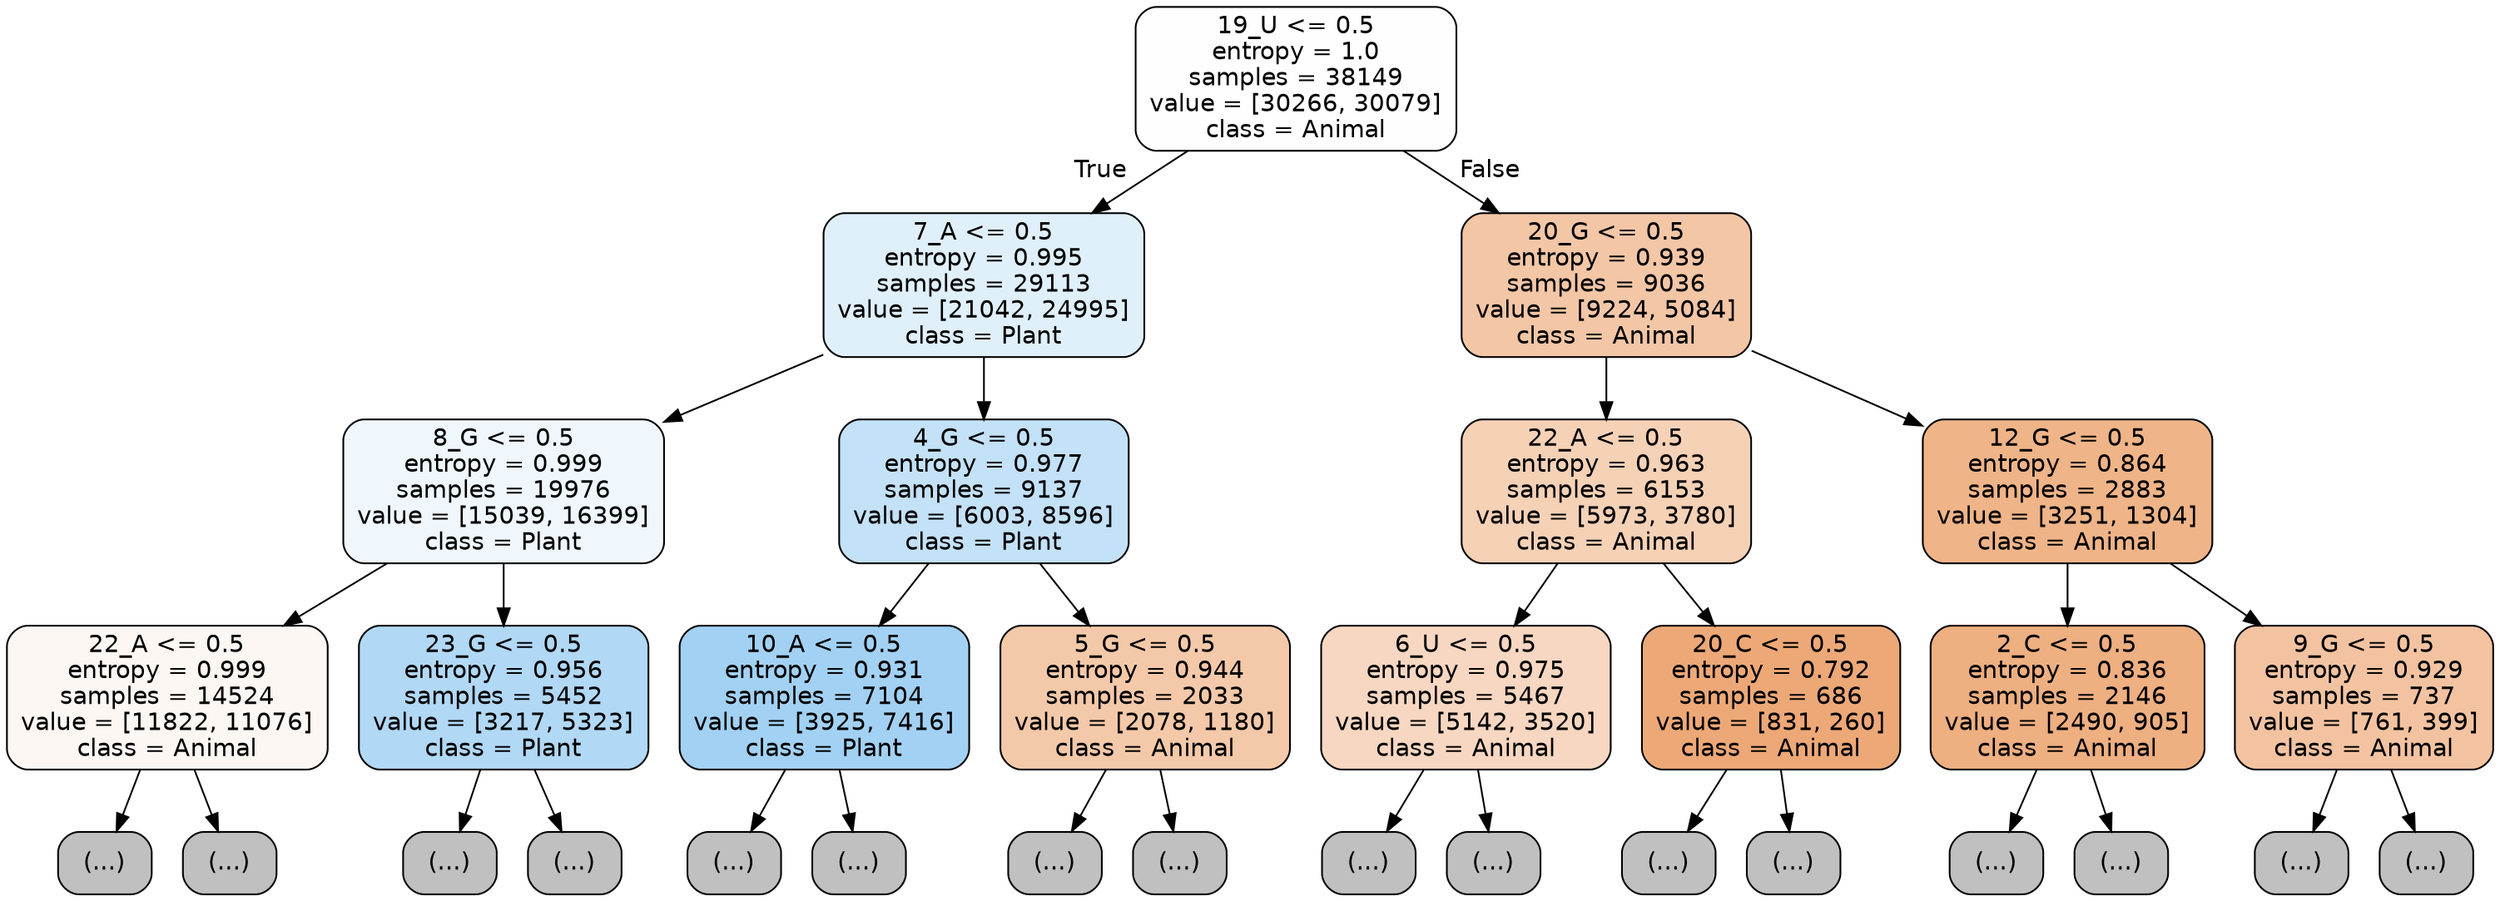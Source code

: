 digraph Tree {
node [shape=box, style="filled, rounded", color="black", fontname="helvetica"] ;
edge [fontname="helvetica"] ;
0 [label="19_U <= 0.5\nentropy = 1.0\nsamples = 38149\nvalue = [30266, 30079]\nclass = Animal", fillcolor="#fffefe"] ;
1 [label="7_A <= 0.5\nentropy = 0.995\nsamples = 29113\nvalue = [21042, 24995]\nclass = Plant", fillcolor="#e0f0fb"] ;
0 -> 1 [labeldistance=2.5, labelangle=45, headlabel="True"] ;
2 [label="8_G <= 0.5\nentropy = 0.999\nsamples = 19976\nvalue = [15039, 16399]\nclass = Plant", fillcolor="#eff7fd"] ;
1 -> 2 ;
3 [label="22_A <= 0.5\nentropy = 0.999\nsamples = 14524\nvalue = [11822, 11076]\nclass = Animal", fillcolor="#fdf7f3"] ;
2 -> 3 ;
4 [label="(...)", fillcolor="#C0C0C0"] ;
3 -> 4 ;
6001 [label="(...)", fillcolor="#C0C0C0"] ;
3 -> 6001 ;
6798 [label="23_G <= 0.5\nentropy = 0.956\nsamples = 5452\nvalue = [3217, 5323]\nclass = Plant", fillcolor="#b1d8f5"] ;
2 -> 6798 ;
6799 [label="(...)", fillcolor="#C0C0C0"] ;
6798 -> 6799 ;
8978 [label="(...)", fillcolor="#C0C0C0"] ;
6798 -> 8978 ;
9091 [label="4_G <= 0.5\nentropy = 0.977\nsamples = 9137\nvalue = [6003, 8596]\nclass = Plant", fillcolor="#c3e1f7"] ;
1 -> 9091 ;
9092 [label="10_A <= 0.5\nentropy = 0.931\nsamples = 7104\nvalue = [3925, 7416]\nclass = Plant", fillcolor="#a2d1f3"] ;
9091 -> 9092 ;
9093 [label="(...)", fillcolor="#C0C0C0"] ;
9092 -> 9093 ;
10838 [label="(...)", fillcolor="#C0C0C0"] ;
9092 -> 10838 ;
11437 [label="5_G <= 0.5\nentropy = 0.944\nsamples = 2033\nvalue = [2078, 1180]\nclass = Animal", fillcolor="#f4c9a9"] ;
9091 -> 11437 ;
11438 [label="(...)", fillcolor="#C0C0C0"] ;
11437 -> 11438 ;
12097 [label="(...)", fillcolor="#C0C0C0"] ;
11437 -> 12097 ;
12472 [label="20_G <= 0.5\nentropy = 0.939\nsamples = 9036\nvalue = [9224, 5084]\nclass = Animal", fillcolor="#f3c6a6"] ;
0 -> 12472 [labeldistance=2.5, labelangle=-45, headlabel="False"] ;
12473 [label="22_A <= 0.5\nentropy = 0.963\nsamples = 6153\nvalue = [5973, 3780]\nclass = Animal", fillcolor="#f5d1b6"] ;
12472 -> 12473 ;
12474 [label="6_U <= 0.5\nentropy = 0.975\nsamples = 5467\nvalue = [5142, 3520]\nclass = Animal", fillcolor="#f7d7c1"] ;
12473 -> 12474 ;
12475 [label="(...)", fillcolor="#C0C0C0"] ;
12474 -> 12475 ;
14326 [label="(...)", fillcolor="#C0C0C0"] ;
12474 -> 14326 ;
15137 [label="20_C <= 0.5\nentropy = 0.792\nsamples = 686\nvalue = [831, 260]\nclass = Animal", fillcolor="#eda877"] ;
12473 -> 15137 ;
15138 [label="(...)", fillcolor="#C0C0C0"] ;
15137 -> 15138 ;
15319 [label="(...)", fillcolor="#C0C0C0"] ;
15137 -> 15319 ;
15456 [label="12_G <= 0.5\nentropy = 0.864\nsamples = 2883\nvalue = [3251, 1304]\nclass = Animal", fillcolor="#efb488"] ;
12472 -> 15456 ;
15457 [label="2_C <= 0.5\nentropy = 0.836\nsamples = 2146\nvalue = [2490, 905]\nclass = Animal", fillcolor="#eeaf81"] ;
15456 -> 15457 ;
15458 [label="(...)", fillcolor="#C0C0C0"] ;
15457 -> 15458 ;
16275 [label="(...)", fillcolor="#C0C0C0"] ;
15457 -> 16275 ;
16488 [label="9_G <= 0.5\nentropy = 0.929\nsamples = 737\nvalue = [761, 399]\nclass = Animal", fillcolor="#f3c3a1"] ;
15456 -> 16488 ;
16489 [label="(...)", fillcolor="#C0C0C0"] ;
16488 -> 16489 ;
16772 [label="(...)", fillcolor="#C0C0C0"] ;
16488 -> 16772 ;
}